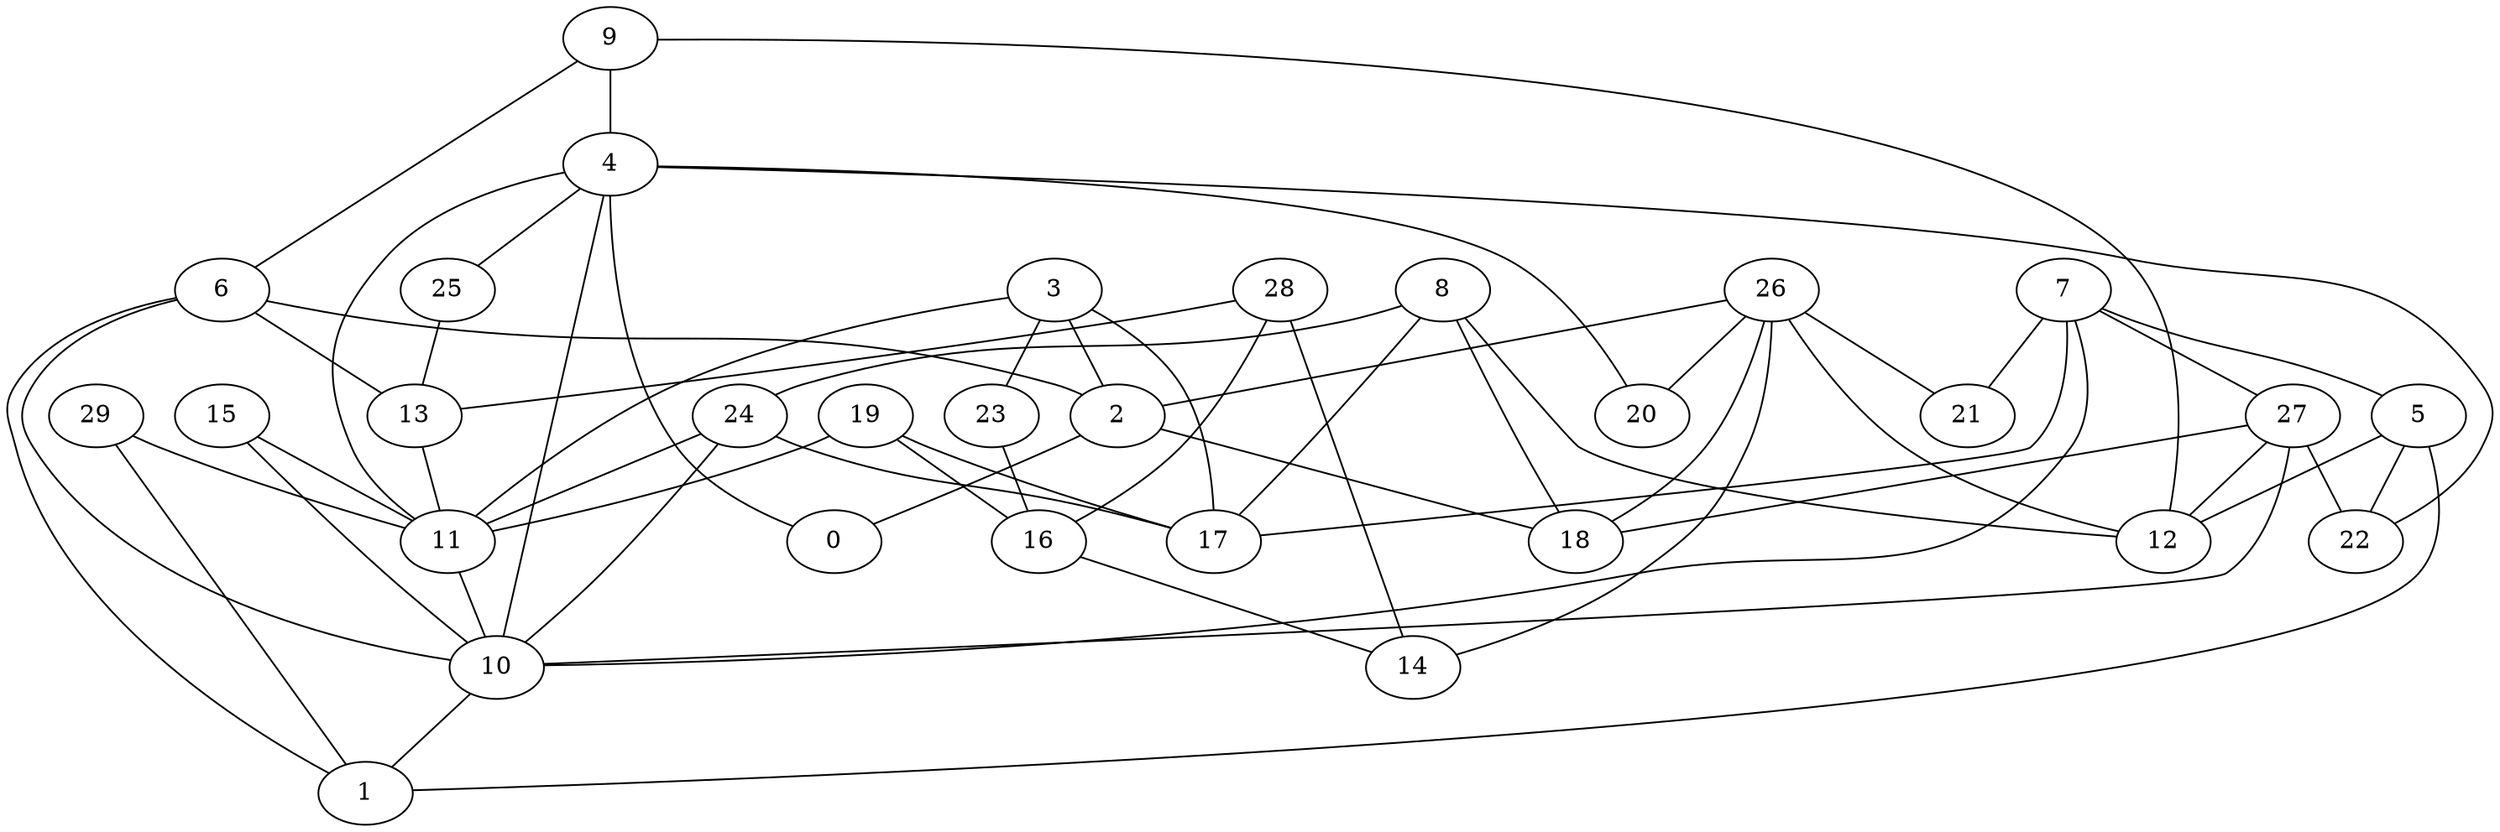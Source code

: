 digraph GG_graph {

subgraph G_graph {
edge [color = black]
"8" -> "18" [dir = none]
"8" -> "17" [dir = none]
"8" -> "24" [dir = none]
"19" -> "16" [dir = none]
"19" -> "17" [dir = none]
"19" -> "11" [dir = none]
"6" -> "2" [dir = none]
"6" -> "1" [dir = none]
"6" -> "10" [dir = none]
"6" -> "13" [dir = none]
"3" -> "11" [dir = none]
"3" -> "2" [dir = none]
"3" -> "17" [dir = none]
"3" -> "23" [dir = none]
"16" -> "14" [dir = none]
"11" -> "10" [dir = none]
"27" -> "22" [dir = none]
"27" -> "10" [dir = none]
"27" -> "18" [dir = none]
"15" -> "11" [dir = none]
"15" -> "10" [dir = none]
"29" -> "1" [dir = none]
"29" -> "11" [dir = none]
"13" -> "11" [dir = none]
"28" -> "14" [dir = none]
"28" -> "13" [dir = none]
"28" -> "16" [dir = none]
"10" -> "1" [dir = none]
"7" -> "21" [dir = none]
"7" -> "5" [dir = none]
"7" -> "27" [dir = none]
"7" -> "17" [dir = none]
"7" -> "10" [dir = none]
"26" -> "18" [dir = none]
"26" -> "12" [dir = none]
"26" -> "20" [dir = none]
"26" -> "14" [dir = none]
"26" -> "2" [dir = none]
"26" -> "21" [dir = none]
"23" -> "16" [dir = none]
"2" -> "0" [dir = none]
"2" -> "18" [dir = none]
"25" -> "13" [dir = none]
"4" -> "20" [dir = none]
"4" -> "11" [dir = none]
"4" -> "10" [dir = none]
"4" -> "0" [dir = none]
"4" -> "25" [dir = none]
"4" -> "22" [dir = none]
"9" -> "6" [dir = none]
"9" -> "12" [dir = none]
"9" -> "4" [dir = none]
"5" -> "12" [dir = none]
"5" -> "1" [dir = none]
"5" -> "22" [dir = none]
"24" -> "11" [dir = none]
"24" -> "17" [dir = none]
"24" -> "10" [dir = none]
"8" -> "12" [dir = none]
"27" -> "12" [dir = none]
}

}
